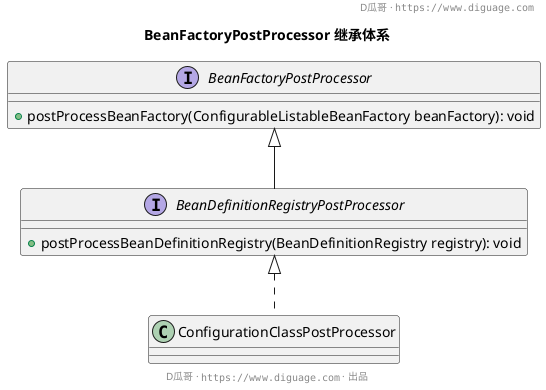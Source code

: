 @startuml
header D瓜哥 · ""https://www.diguage.com""

title "**BeanFactoryPostProcessor 继承体系**"

interface BeanFactoryPostProcessor {
  + postProcessBeanFactory(ConfigurableListableBeanFactory beanFactory): void
}

interface BeanDefinitionRegistryPostProcessor extends BeanFactoryPostProcessor {
  + postProcessBeanDefinitionRegistry(BeanDefinitionRegistry registry): void
}

class ConfigurationClassPostProcessor implements BeanDefinitionRegistryPostProcessor


footer D瓜哥 · ""https://www.diguage.com"" · 出品
@enduml